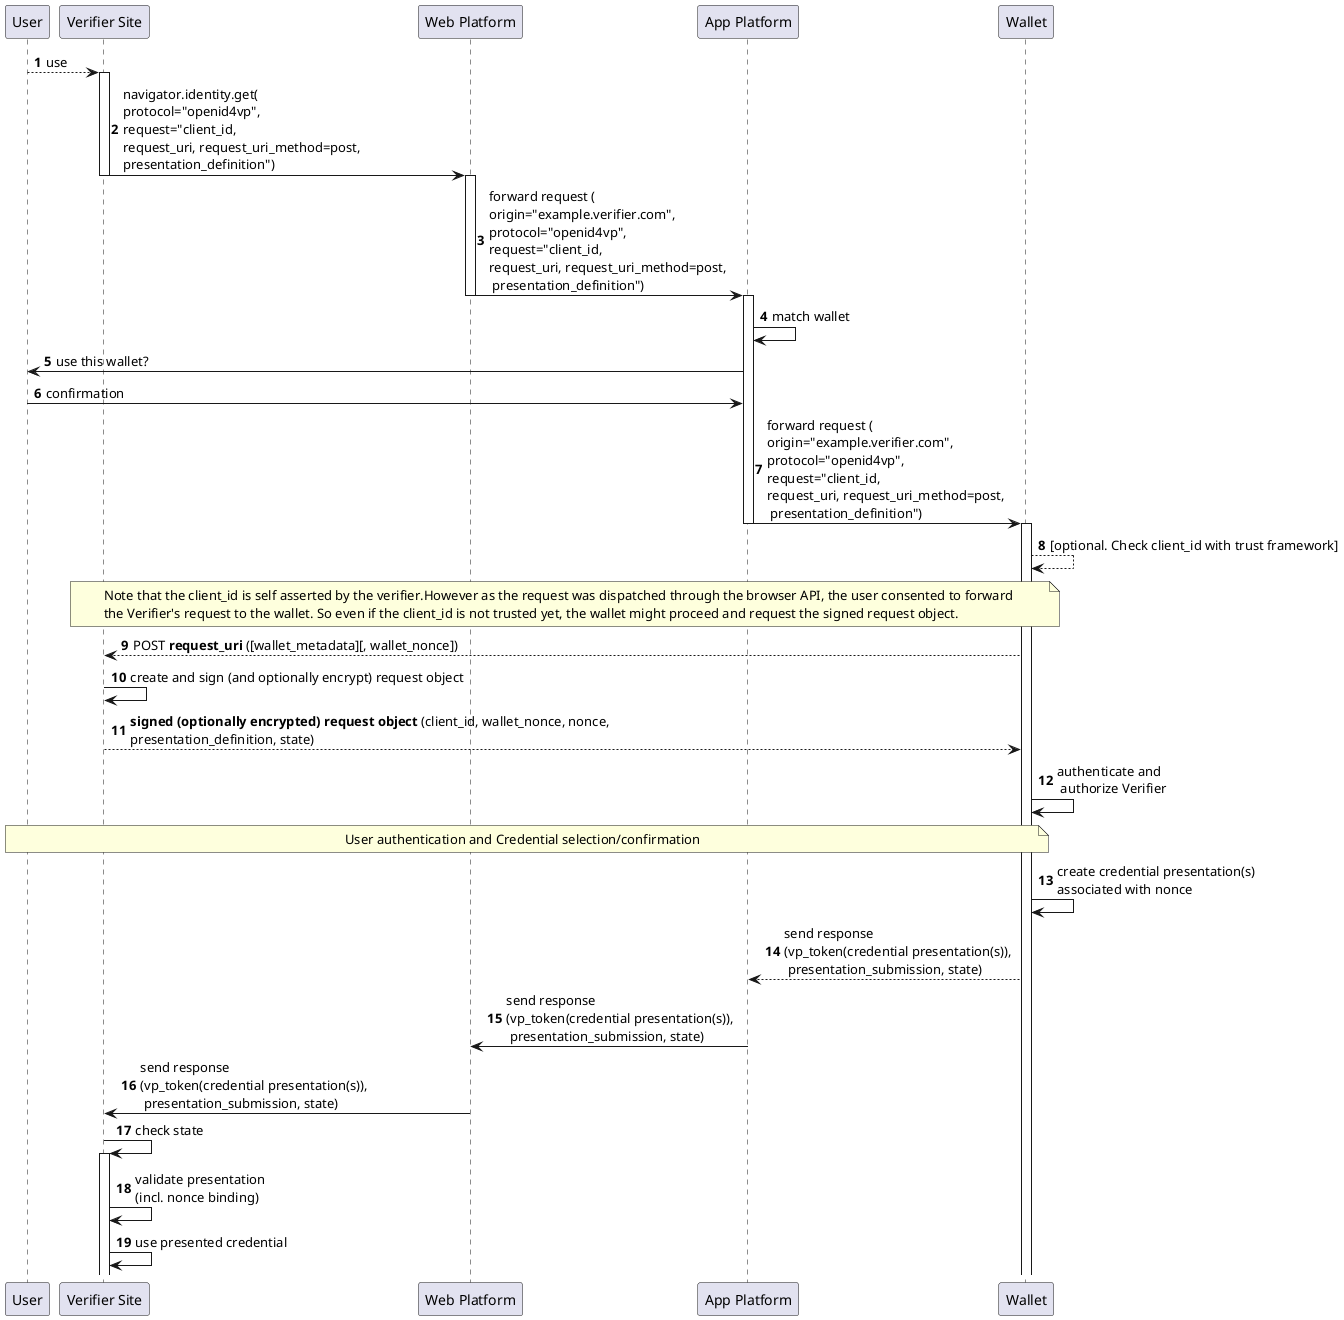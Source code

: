 ```plantuml
@startuml

autonumber

participant "User" as u

participant "Verifier Site" as r

participant "Web Platform" as wp

participant "App Platform" as ap

participant "Wallet" as w

u --> r : use
activate r

r -> wp: navigator.identity.get(\nprotocol="openid4vp",\nrequest="client_id, \nrequest_uri, request_uri_method=post, \npresentation_definition")

deactivate r
activate wp

wp -> ap: forward request (\norigin="example.verifier.com",\nprotocol="openid4vp",\nrequest="client_id, \nrequest_uri, request_uri_method=post,\n presentation_definition")
deactivate wp
activate ap

ap -> ap: match wallet
ap -> u: use this wallet?
u -> ap: confirmation

ap -> w: forward request (\norigin="example.verifier.com",\nprotocol="openid4vp",\nrequest="client_id, \nrequest_uri, request_uri_method=post,\n presentation_definition")
deactivate ap

activate w
w --> w: [optional. Check client_id with trust framework]
note over r,w
    Note that the client_id is self asserted by the verifier.However as the request was dispatched through the browser API, the user consented to forward 
    the Verifier's request to the wallet. So even if the client_id is not trusted yet, the wallet might proceed and request the signed request object.
end note
w --> r: POST **request_uri** ([wallet_metadata][, wallet_nonce])
r -> r: create and sign (and optionally encrypt) request object 
r --> w: **signed (optionally encrypted) request object** (client_id, wallet_nonce, nonce, \npresentation_definition, state)
w -> w: authenticate and\n authorize Verifier

note over u, w: User authentication and Credential selection/confirmation

w -> w: create credential presentation(s) \nassociated with nonce
w --> ap: send response \n(vp_token(credential presentation(s)),\n presentation_submission, state)
ap -> wp: send response \n(vp_token(credential presentation(s)),\n presentation_submission, state)
wp -> r: send response \n(vp_token(credential presentation(s)),\n presentation_submission, state)
r -> r: check state
activate r
r -> r: validate presentation \n(incl. nonce binding)
r -> r: use presented credential 
@enduml
```